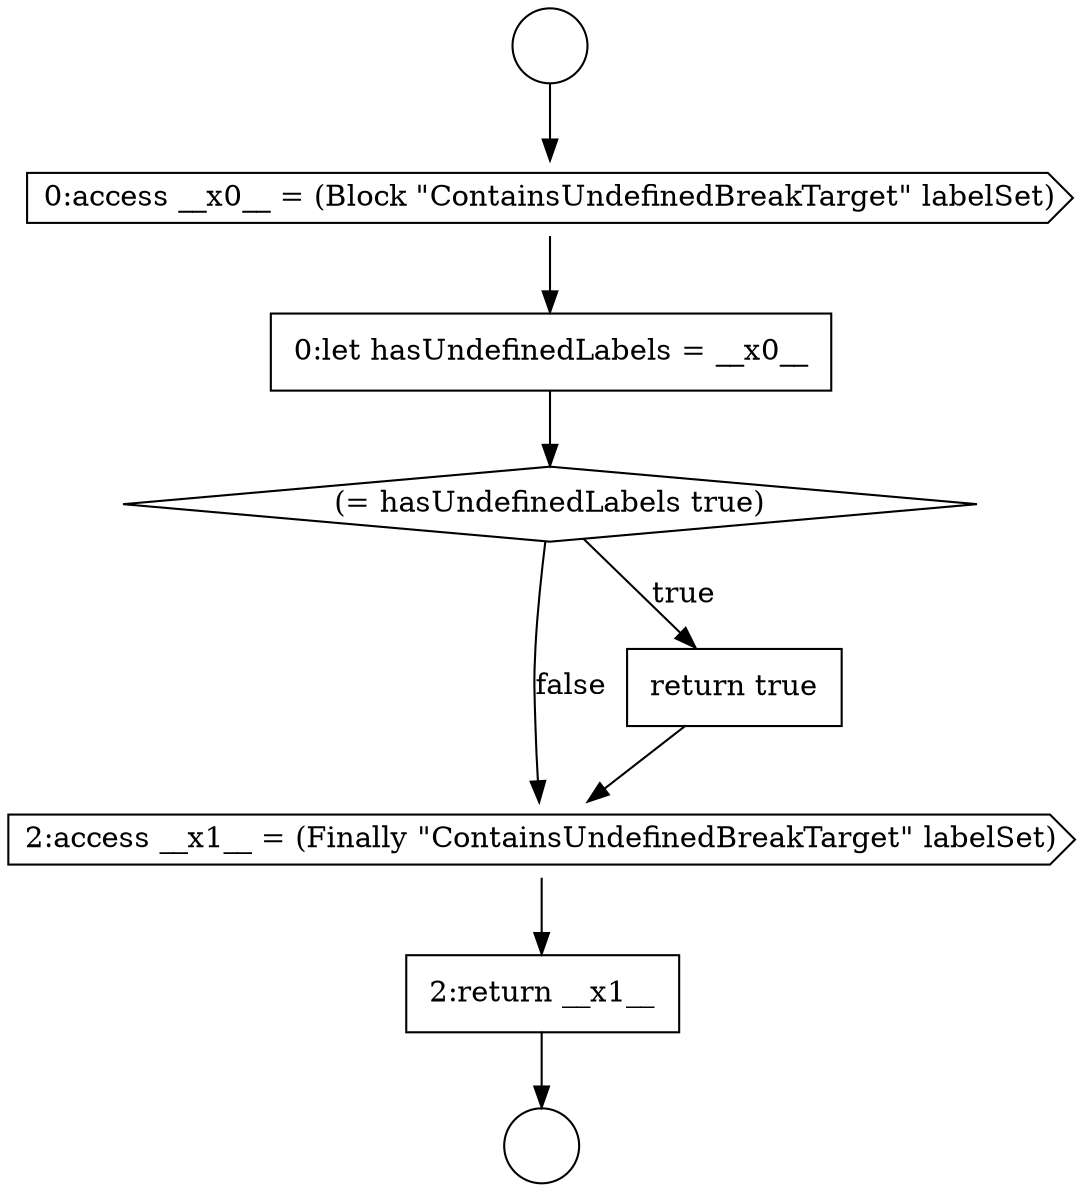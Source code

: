 digraph {
  node7409 [shape=cds, label=<<font color="black">2:access __x1__ = (Finally &quot;ContainsUndefinedBreakTarget&quot; labelSet)</font>> color="black" fillcolor="white" style=filled]
  node7405 [shape=cds, label=<<font color="black">0:access __x0__ = (Block &quot;ContainsUndefinedBreakTarget&quot; labelSet)</font>> color="black" fillcolor="white" style=filled]
  node7408 [shape=none, margin=0, label=<<font color="black">
    <table border="0" cellborder="1" cellspacing="0" cellpadding="10">
      <tr><td align="left">return true</td></tr>
    </table>
  </font>> color="black" fillcolor="white" style=filled]
  node7410 [shape=none, margin=0, label=<<font color="black">
    <table border="0" cellborder="1" cellspacing="0" cellpadding="10">
      <tr><td align="left">2:return __x1__</td></tr>
    </table>
  </font>> color="black" fillcolor="white" style=filled]
  node7404 [shape=circle label=" " color="black" fillcolor="white" style=filled]
  node7407 [shape=diamond, label=<<font color="black">(= hasUndefinedLabels true)</font>> color="black" fillcolor="white" style=filled]
  node7403 [shape=circle label=" " color="black" fillcolor="white" style=filled]
  node7406 [shape=none, margin=0, label=<<font color="black">
    <table border="0" cellborder="1" cellspacing="0" cellpadding="10">
      <tr><td align="left">0:let hasUndefinedLabels = __x0__</td></tr>
    </table>
  </font>> color="black" fillcolor="white" style=filled]
  node7403 -> node7405 [ color="black"]
  node7409 -> node7410 [ color="black"]
  node7410 -> node7404 [ color="black"]
  node7405 -> node7406 [ color="black"]
  node7408 -> node7409 [ color="black"]
  node7407 -> node7408 [label=<<font color="black">true</font>> color="black"]
  node7407 -> node7409 [label=<<font color="black">false</font>> color="black"]
  node7406 -> node7407 [ color="black"]
}
